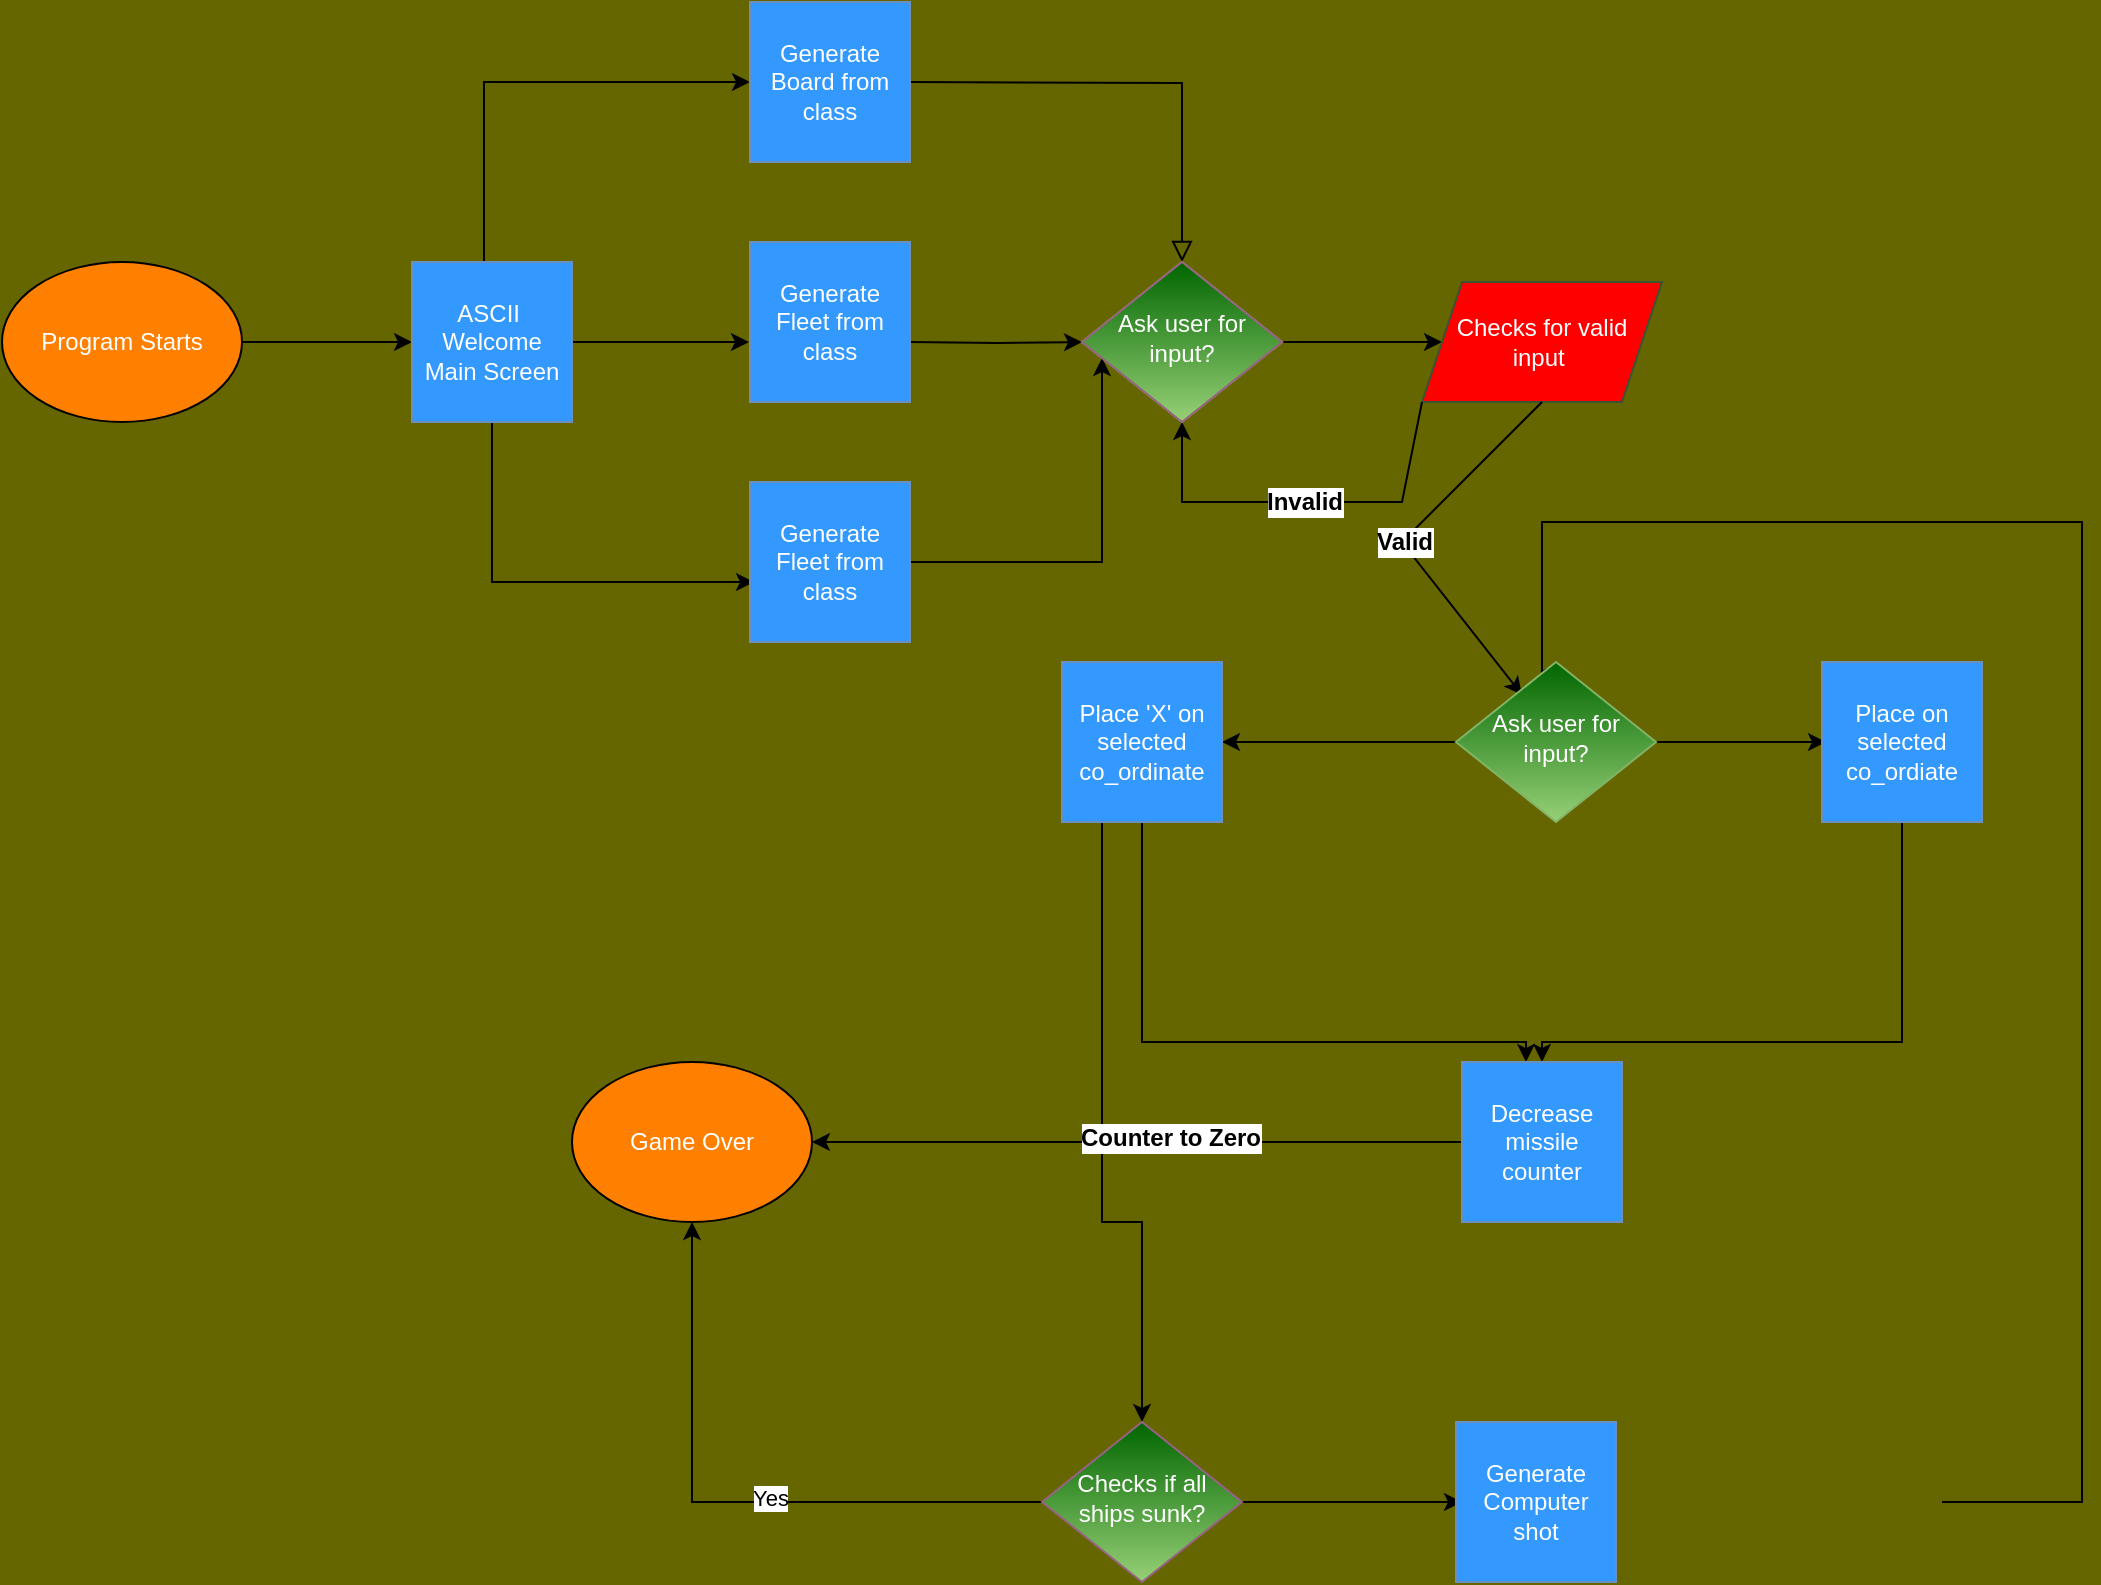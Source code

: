 <mxfile version="23.0.1" type="github">
  <diagram id="C5RBs43oDa-KdzZeNtuy" name="Page-1">
    <mxGraphModel dx="1386" dy="1042" grid="1" gridSize="10" guides="1" tooltips="1" connect="1" arrows="1" fold="1" page="1" pageScale="1" pageWidth="827" pageHeight="1169" background="#666600" math="0" shadow="0">
      <root>
        <mxCell id="WIyWlLk6GJQsqaUBKTNV-0" />
        <mxCell id="WIyWlLk6GJQsqaUBKTNV-1" parent="WIyWlLk6GJQsqaUBKTNV-0" />
        <mxCell id="WIyWlLk6GJQsqaUBKTNV-2" value="" style="rounded=0;html=1;jettySize=auto;orthogonalLoop=1;fontSize=11;endArrow=block;endFill=0;endSize=8;strokeWidth=1;shadow=0;labelBackgroundColor=none;edgeStyle=orthogonalEdgeStyle;exitX=1;exitY=0.5;exitDx=0;exitDy=0;" parent="WIyWlLk6GJQsqaUBKTNV-1" target="WIyWlLk6GJQsqaUBKTNV-6" edge="1">
          <mxGeometry relative="1" as="geometry">
            <mxPoint x="454" y="80" as="sourcePoint" />
          </mxGeometry>
        </mxCell>
        <mxCell id="UiqxbYFy-V-0rBatct67-37" value="" style="edgeStyle=orthogonalEdgeStyle;rounded=0;orthogonalLoop=1;jettySize=auto;html=1;" edge="1" parent="WIyWlLk6GJQsqaUBKTNV-1" source="WIyWlLk6GJQsqaUBKTNV-6" target="UiqxbYFy-V-0rBatct67-6">
          <mxGeometry relative="1" as="geometry" />
        </mxCell>
        <mxCell id="WIyWlLk6GJQsqaUBKTNV-6" value="Ask user for input?" style="rhombus;whiteSpace=wrap;html=1;shadow=0;fontFamily=Helvetica;fontSize=12;align=center;strokeWidth=1;spacing=6;spacingTop=-4;fillColor=#33FF33;strokeColor=#82B366;" parent="WIyWlLk6GJQsqaUBKTNV-1" vertex="1">
          <mxGeometry x="540" y="170" width="100" height="80" as="geometry" />
        </mxCell>
        <mxCell id="UiqxbYFy-V-0rBatct67-65" style="edgeStyle=orthogonalEdgeStyle;rounded=0;orthogonalLoop=1;jettySize=auto;html=1;entryX=0;entryY=0.5;entryDx=0;entryDy=0;" edge="1" parent="WIyWlLk6GJQsqaUBKTNV-1" source="UiqxbYFy-V-0rBatct67-5" target="UiqxbYFy-V-0rBatct67-14">
          <mxGeometry relative="1" as="geometry" />
        </mxCell>
        <mxCell id="UiqxbYFy-V-0rBatct67-5" value="&lt;font color=&quot;#ffffff&quot;&gt;Program Starts&lt;/font&gt;" style="ellipse;whiteSpace=wrap;html=1;fillColor=#FF8000;" vertex="1" parent="WIyWlLk6GJQsqaUBKTNV-1">
          <mxGeometry y="170" width="120" height="80" as="geometry" />
        </mxCell>
        <mxCell id="UiqxbYFy-V-0rBatct67-6" value="Checks for valid input&amp;nbsp;" style="shape=parallelogram;perimeter=parallelogramPerimeter;whiteSpace=wrap;html=1;fixedSize=1;fillColor=#FF0000;fontColor=#ffffff;strokeColor=#3A5431;" vertex="1" parent="WIyWlLk6GJQsqaUBKTNV-1">
          <mxGeometry x="710" y="180" width="120" height="60" as="geometry" />
        </mxCell>
        <mxCell id="UiqxbYFy-V-0rBatct67-36" value="" style="edgeStyle=orthogonalEdgeStyle;rounded=0;orthogonalLoop=1;jettySize=auto;html=1;" edge="1" parent="WIyWlLk6GJQsqaUBKTNV-1" target="WIyWlLk6GJQsqaUBKTNV-6">
          <mxGeometry relative="1" as="geometry">
            <mxPoint x="453.5" y="210" as="sourcePoint" />
          </mxGeometry>
        </mxCell>
        <mxCell id="UiqxbYFy-V-0rBatct67-33" style="edgeStyle=orthogonalEdgeStyle;rounded=0;orthogonalLoop=1;jettySize=auto;html=1;exitX=0.5;exitY=1;exitDx=0;exitDy=0;entryX=0.025;entryY=0.613;entryDx=0;entryDy=0;entryPerimeter=0;" edge="1" parent="WIyWlLk6GJQsqaUBKTNV-1" source="UiqxbYFy-V-0rBatct67-14" target="UiqxbYFy-V-0rBatct67-69">
          <mxGeometry relative="1" as="geometry">
            <mxPoint x="370" y="330" as="targetPoint" />
            <mxPoint x="250" y="290" as="sourcePoint" />
            <Array as="points">
              <mxPoint x="245" y="330" />
            </Array>
          </mxGeometry>
        </mxCell>
        <mxCell id="UiqxbYFy-V-0rBatct67-34" style="edgeStyle=orthogonalEdgeStyle;rounded=0;orthogonalLoop=1;jettySize=auto;html=1;entryX=0;entryY=0.5;entryDx=0;entryDy=0;" edge="1" parent="WIyWlLk6GJQsqaUBKTNV-1" source="UiqxbYFy-V-0rBatct67-14">
          <mxGeometry relative="1" as="geometry">
            <mxPoint x="374" y="80" as="targetPoint" />
            <Array as="points">
              <mxPoint x="241" y="80" />
            </Array>
          </mxGeometry>
        </mxCell>
        <mxCell id="UiqxbYFy-V-0rBatct67-35" style="edgeStyle=orthogonalEdgeStyle;rounded=0;orthogonalLoop=1;jettySize=auto;html=1;entryX=0;entryY=0.5;entryDx=0;entryDy=0;" edge="1" parent="WIyWlLk6GJQsqaUBKTNV-1" source="UiqxbYFy-V-0rBatct67-14">
          <mxGeometry relative="1" as="geometry">
            <mxPoint x="373.5" y="210" as="targetPoint" />
          </mxGeometry>
        </mxCell>
        <mxCell id="UiqxbYFy-V-0rBatct67-14" value="&lt;font color=&quot;#ffffff&quot;&gt;ASCII&amp;nbsp; Welcome Main Screen&lt;/font&gt;" style="whiteSpace=wrap;html=1;aspect=fixed;fillColor=#3399FF;strokeColor=#6c8ebf;" vertex="1" parent="WIyWlLk6GJQsqaUBKTNV-1">
          <mxGeometry x="205" y="170" width="80" height="80" as="geometry" />
        </mxCell>
        <mxCell id="UiqxbYFy-V-0rBatct67-45" style="edgeStyle=orthogonalEdgeStyle;rounded=0;orthogonalLoop=1;jettySize=auto;html=1;entryX=0.4;entryY=0;entryDx=0;entryDy=0;entryPerimeter=0;exitX=0.5;exitY=1;exitDx=0;exitDy=0;" edge="1" parent="WIyWlLk6GJQsqaUBKTNV-1">
          <mxGeometry relative="1" as="geometry">
            <mxPoint x="762" y="570" as="targetPoint" />
            <mxPoint x="570" y="450" as="sourcePoint" />
            <Array as="points">
              <mxPoint x="570" y="560" />
              <mxPoint x="762" y="560" />
            </Array>
          </mxGeometry>
        </mxCell>
        <mxCell id="UiqxbYFy-V-0rBatct67-54" style="edgeStyle=orthogonalEdgeStyle;rounded=0;orthogonalLoop=1;jettySize=auto;html=1;exitX=0.25;exitY=1;exitDx=0;exitDy=0;entryX=0.5;entryY=0;entryDx=0;entryDy=0;" edge="1" parent="WIyWlLk6GJQsqaUBKTNV-1">
          <mxGeometry relative="1" as="geometry">
            <mxPoint x="570" y="750" as="targetPoint" />
            <mxPoint x="550" y="450" as="sourcePoint" />
            <Array as="points">
              <mxPoint x="550" y="650" />
              <mxPoint x="570" y="650" />
            </Array>
          </mxGeometry>
        </mxCell>
        <mxCell id="UiqxbYFy-V-0rBatct67-42" style="edgeStyle=orthogonalEdgeStyle;rounded=0;orthogonalLoop=1;jettySize=auto;html=1;entryX=0.5;entryY=0;entryDx=0;entryDy=0;" edge="1" parent="WIyWlLk6GJQsqaUBKTNV-1">
          <mxGeometry relative="1" as="geometry">
            <mxPoint x="770" y="570" as="targetPoint" />
            <mxPoint x="950" y="450" as="sourcePoint" />
            <Array as="points">
              <mxPoint x="950" y="560" />
              <mxPoint x="770" y="560" />
            </Array>
          </mxGeometry>
        </mxCell>
        <mxCell id="UiqxbYFy-V-0rBatct67-47" style="edgeStyle=orthogonalEdgeStyle;rounded=0;orthogonalLoop=1;jettySize=auto;html=1;entryX=0;entryY=0.5;entryDx=0;entryDy=0;" edge="1" parent="WIyWlLk6GJQsqaUBKTNV-1">
          <mxGeometry relative="1" as="geometry">
            <mxPoint x="610" y="790" as="sourcePoint" />
            <mxPoint x="730" y="790" as="targetPoint" />
          </mxGeometry>
        </mxCell>
        <mxCell id="UiqxbYFy-V-0rBatct67-40" style="edgeStyle=orthogonalEdgeStyle;rounded=0;orthogonalLoop=1;jettySize=auto;html=1;entryX=1;entryY=0.5;entryDx=0;entryDy=0;" edge="1" parent="WIyWlLk6GJQsqaUBKTNV-1">
          <mxGeometry relative="1" as="geometry">
            <mxPoint x="730" y="410" as="sourcePoint" />
            <mxPoint x="610" y="410" as="targetPoint" />
          </mxGeometry>
        </mxCell>
        <mxCell id="UiqxbYFy-V-0rBatct67-41" style="edgeStyle=orthogonalEdgeStyle;rounded=0;orthogonalLoop=1;jettySize=auto;html=1;entryX=0;entryY=0.5;entryDx=0;entryDy=0;" edge="1" parent="WIyWlLk6GJQsqaUBKTNV-1">
          <mxGeometry relative="1" as="geometry">
            <mxPoint x="810" y="410" as="sourcePoint" />
            <mxPoint x="912" y="410" as="targetPoint" />
          </mxGeometry>
        </mxCell>
        <mxCell id="UiqxbYFy-V-0rBatct67-46" style="edgeStyle=orthogonalEdgeStyle;rounded=0;orthogonalLoop=1;jettySize=auto;html=1;entryX=0.42;entryY=0.063;entryDx=0;entryDy=0;entryPerimeter=0;" edge="1" parent="WIyWlLk6GJQsqaUBKTNV-1" target="UiqxbYFy-V-0rBatct67-73">
          <mxGeometry relative="1" as="geometry">
            <mxPoint x="770" y="370" as="targetPoint" />
            <mxPoint x="970" y="790" as="sourcePoint" />
            <Array as="points">
              <mxPoint x="1040" y="790" />
              <mxPoint x="1040" y="300" />
              <mxPoint x="770" y="300" />
            </Array>
          </mxGeometry>
        </mxCell>
        <mxCell id="UiqxbYFy-V-0rBatct67-49" value="" style="endArrow=classic;html=1;rounded=0;exitX=0;exitY=0.5;exitDx=0;exitDy=0;entryX=0.5;entryY=1;entryDx=0;entryDy=0;" edge="1" parent="WIyWlLk6GJQsqaUBKTNV-1">
          <mxGeometry relative="1" as="geometry">
            <mxPoint x="530" y="790" as="sourcePoint" />
            <mxPoint x="345" y="650" as="targetPoint" />
            <Array as="points">
              <mxPoint x="345" y="790" />
            </Array>
          </mxGeometry>
        </mxCell>
        <mxCell id="UiqxbYFy-V-0rBatct67-53" value="Yes" style="edgeLabel;html=1;align=center;verticalAlign=middle;resizable=0;points=[];" vertex="1" connectable="0" parent="UiqxbYFy-V-0rBatct67-49">
          <mxGeometry x="-0.1" y="-2" relative="1" as="geometry">
            <mxPoint as="offset" />
          </mxGeometry>
        </mxCell>
        <mxCell id="UiqxbYFy-V-0rBatct67-57" value="" style="endArrow=classic;html=1;rounded=0;exitX=0;exitY=0.5;exitDx=0;exitDy=0;entryX=1;entryY=0.5;entryDx=0;entryDy=0;" edge="1" parent="WIyWlLk6GJQsqaUBKTNV-1">
          <mxGeometry relative="1" as="geometry">
            <mxPoint x="730" y="610" as="sourcePoint" />
            <mxPoint x="405" y="610" as="targetPoint" />
            <Array as="points">
              <mxPoint x="545" y="610" />
            </Array>
          </mxGeometry>
        </mxCell>
        <mxCell id="UiqxbYFy-V-0rBatct67-58" value="&lt;font style=&quot;font-size: 12px;&quot;&gt;&lt;b&gt;Counter to Zero&lt;/b&gt;&lt;/font&gt;" style="edgeLabel;html=1;align=center;verticalAlign=middle;resizable=0;points=[];" vertex="1" connectable="0" parent="UiqxbYFy-V-0rBatct67-57">
          <mxGeometry x="-0.1" y="-2" relative="1" as="geometry">
            <mxPoint as="offset" />
          </mxGeometry>
        </mxCell>
        <mxCell id="UiqxbYFy-V-0rBatct67-59" value="" style="endArrow=classic;html=1;rounded=0;exitX=0.5;exitY=1;exitDx=0;exitDy=0;entryX=0.33;entryY=0.206;entryDx=0;entryDy=0;entryPerimeter=0;" edge="1" parent="WIyWlLk6GJQsqaUBKTNV-1" source="UiqxbYFy-V-0rBatct67-6" target="UiqxbYFy-V-0rBatct67-73">
          <mxGeometry relative="1" as="geometry">
            <mxPoint x="470" y="530" as="sourcePoint" />
            <mxPoint x="753.529" y="386.471" as="targetPoint" />
            <Array as="points">
              <mxPoint x="700" y="310" />
            </Array>
          </mxGeometry>
        </mxCell>
        <mxCell id="UiqxbYFy-V-0rBatct67-60" value="&lt;font style=&quot;font-size: 12px;&quot;&gt;&lt;b&gt;Valid&lt;/b&gt;&lt;/font&gt;" style="edgeLabel;resizable=0;html=1;align=center;verticalAlign=middle;" connectable="0" vertex="1" parent="UiqxbYFy-V-0rBatct67-59">
          <mxGeometry relative="1" as="geometry" />
        </mxCell>
        <mxCell id="UiqxbYFy-V-0rBatct67-62" value="" style="endArrow=classic;html=1;rounded=0;entryX=0.5;entryY=1;entryDx=0;entryDy=0;exitX=0;exitY=1;exitDx=0;exitDy=0;" edge="1" parent="WIyWlLk6GJQsqaUBKTNV-1" source="UiqxbYFy-V-0rBatct67-6" target="WIyWlLk6GJQsqaUBKTNV-6">
          <mxGeometry relative="1" as="geometry">
            <mxPoint x="590" y="300" as="sourcePoint" />
            <mxPoint x="630" y="280" as="targetPoint" />
            <Array as="points">
              <mxPoint x="700" y="290" />
              <mxPoint x="650" y="290" />
              <mxPoint x="590" y="290" />
            </Array>
          </mxGeometry>
        </mxCell>
        <mxCell id="UiqxbYFy-V-0rBatct67-63" value="&lt;font style=&quot;font-size: 12px;&quot;&gt;&lt;b&gt;Invalid&lt;/b&gt;&lt;/font&gt;" style="edgeLabel;resizable=0;html=1;align=center;verticalAlign=middle;" connectable="0" vertex="1" parent="UiqxbYFy-V-0rBatct67-62">
          <mxGeometry relative="1" as="geometry" />
        </mxCell>
        <mxCell id="UiqxbYFy-V-0rBatct67-67" value="&lt;font color=&quot;#ffffff&quot;&gt;Generate Board from class&lt;/font&gt;" style="whiteSpace=wrap;html=1;aspect=fixed;fillColor=#3399FF;strokeColor=#6c8ebf;" vertex="1" parent="WIyWlLk6GJQsqaUBKTNV-1">
          <mxGeometry x="374" y="40" width="80" height="80" as="geometry" />
        </mxCell>
        <mxCell id="UiqxbYFy-V-0rBatct67-68" value="&lt;font color=&quot;#ffffff&quot;&gt;Generate Fleet from class&lt;/font&gt;" style="whiteSpace=wrap;html=1;aspect=fixed;fillColor=#3399FF;strokeColor=#6c8ebf;" vertex="1" parent="WIyWlLk6GJQsqaUBKTNV-1">
          <mxGeometry x="374" y="160" width="80" height="80" as="geometry" />
        </mxCell>
        <mxCell id="UiqxbYFy-V-0rBatct67-70" style="edgeStyle=orthogonalEdgeStyle;rounded=0;orthogonalLoop=1;jettySize=auto;html=1;" edge="1" parent="WIyWlLk6GJQsqaUBKTNV-1" source="UiqxbYFy-V-0rBatct67-69" target="WIyWlLk6GJQsqaUBKTNV-6">
          <mxGeometry relative="1" as="geometry">
            <mxPoint x="530" y="250" as="targetPoint" />
            <Array as="points">
              <mxPoint x="550" y="320" />
            </Array>
          </mxGeometry>
        </mxCell>
        <mxCell id="UiqxbYFy-V-0rBatct67-69" value="&lt;font color=&quot;#ffffff&quot;&gt;Generate Fleet from class&lt;/font&gt;" style="whiteSpace=wrap;html=1;aspect=fixed;fillColor=#3399FF;strokeColor=#6c8ebf;" vertex="1" parent="WIyWlLk6GJQsqaUBKTNV-1">
          <mxGeometry x="374" y="280" width="80" height="80" as="geometry" />
        </mxCell>
        <mxCell id="UiqxbYFy-V-0rBatct67-71" value="&lt;font color=&quot;#ffffff&quot;&gt;Place &#39;X&#39; on selected co_ordinate&lt;/font&gt;" style="whiteSpace=wrap;html=1;aspect=fixed;fillColor=#3399FF;strokeColor=#6c8ebf;" vertex="1" parent="WIyWlLk6GJQsqaUBKTNV-1">
          <mxGeometry x="530" y="370" width="80" height="80" as="geometry" />
        </mxCell>
        <mxCell id="UiqxbYFy-V-0rBatct67-72" value="&lt;font color=&quot;#ffffff&quot;&gt;Ask user for input?&lt;/font&gt;" style="rhombus;whiteSpace=wrap;html=1;shadow=0;fontFamily=Helvetica;fontSize=12;align=center;strokeWidth=1;spacing=6;spacingTop=-4;fillColor=#006600;strokeColor=#996185;gradientColor=#97D077;" vertex="1" parent="WIyWlLk6GJQsqaUBKTNV-1">
          <mxGeometry x="540" y="170" width="100" height="80" as="geometry" />
        </mxCell>
        <mxCell id="UiqxbYFy-V-0rBatct67-73" value="&lt;font color=&quot;#ffffff&quot;&gt;Ask user for input?&lt;/font&gt;" style="rhombus;whiteSpace=wrap;html=1;shadow=0;fontFamily=Helvetica;fontSize=12;align=center;strokeWidth=1;spacing=6;spacingTop=-4;fillColor=#006600;strokeColor=#82b366;gradientColor=#97d077;" vertex="1" parent="WIyWlLk6GJQsqaUBKTNV-1">
          <mxGeometry x="727" y="370" width="100" height="80" as="geometry" />
        </mxCell>
        <mxCell id="UiqxbYFy-V-0rBatct67-74" value="&lt;font color=&quot;#ffffff&quot;&gt;Place on selected co_ordiate&lt;/font&gt;" style="whiteSpace=wrap;html=1;aspect=fixed;fillColor=#3399FF;strokeColor=#6c8ebf;" vertex="1" parent="WIyWlLk6GJQsqaUBKTNV-1">
          <mxGeometry x="910" y="370" width="80" height="80" as="geometry" />
        </mxCell>
        <mxCell id="UiqxbYFy-V-0rBatct67-75" value="&lt;font color=&quot;#ffffff&quot;&gt;Game Over&lt;/font&gt;" style="ellipse;whiteSpace=wrap;html=1;fillColor=#FF8000;" vertex="1" parent="WIyWlLk6GJQsqaUBKTNV-1">
          <mxGeometry x="285" y="570" width="120" height="80" as="geometry" />
        </mxCell>
        <mxCell id="UiqxbYFy-V-0rBatct67-76" value="&lt;font color=&quot;#ffffff&quot;&gt;Decrease missile counter&lt;/font&gt;" style="whiteSpace=wrap;html=1;aspect=fixed;fillColor=#3399FF;strokeColor=#6c8ebf;" vertex="1" parent="WIyWlLk6GJQsqaUBKTNV-1">
          <mxGeometry x="730" y="570" width="80" height="80" as="geometry" />
        </mxCell>
        <mxCell id="UiqxbYFy-V-0rBatct67-77" value="&lt;font color=&quot;#ffffff&quot;&gt;Checks if all ships sunk?&lt;/font&gt;" style="rhombus;whiteSpace=wrap;html=1;shadow=0;fontFamily=Helvetica;fontSize=12;align=center;strokeWidth=1;spacing=6;spacingTop=-4;fillColor=#006600;strokeColor=#996185;gradientColor=#97D077;" vertex="1" parent="WIyWlLk6GJQsqaUBKTNV-1">
          <mxGeometry x="520" y="750" width="100" height="80" as="geometry" />
        </mxCell>
        <mxCell id="UiqxbYFy-V-0rBatct67-78" value="&lt;font color=&quot;#ffffff&quot;&gt;Generate Computer shot&lt;/font&gt;" style="whiteSpace=wrap;html=1;aspect=fixed;fillColor=#3399FF;strokeColor=#6c8ebf;" vertex="1" parent="WIyWlLk6GJQsqaUBKTNV-1">
          <mxGeometry x="727" y="750" width="80" height="80" as="geometry" />
        </mxCell>
      </root>
    </mxGraphModel>
  </diagram>
</mxfile>
